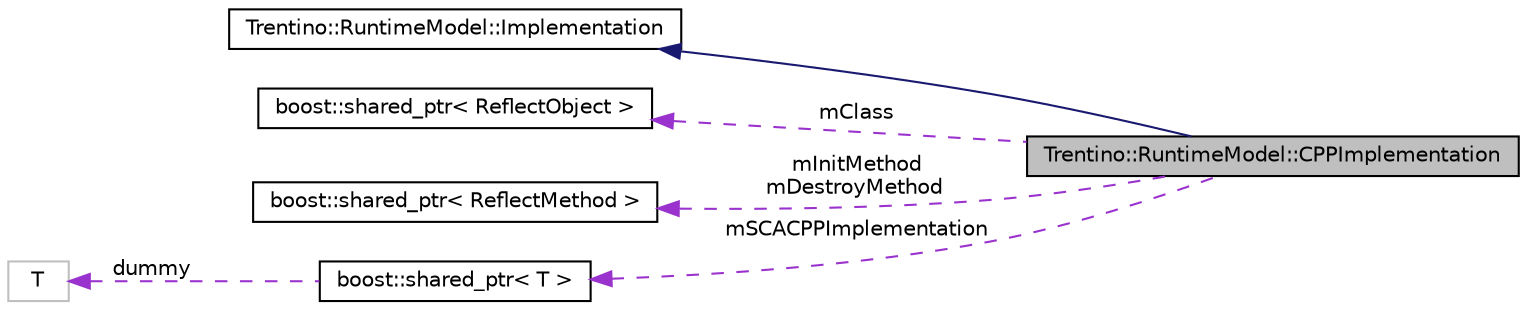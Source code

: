 digraph G
{
  edge [fontname="Helvetica",fontsize="10",labelfontname="Helvetica",labelfontsize="10"];
  node [fontname="Helvetica",fontsize="10",shape=record];
  rankdir="LR";
  Node1 [label="Trentino::RuntimeModel::CPPImplementation",height=0.2,width=0.4,color="black", fillcolor="grey75", style="filled" fontcolor="black"];
  Node2 -> Node1 [dir="back",color="midnightblue",fontsize="10",style="solid",fontname="Helvetica"];
  Node2 [label="Trentino::RuntimeModel::Implementation",height=0.2,width=0.4,color="black", fillcolor="white", style="filled",URL="$class_trentino_1_1_runtime_model_1_1_implementation.html",tooltip="Base class for the different implementations of a component."];
  Node3 -> Node1 [dir="back",color="darkorchid3",fontsize="10",style="dashed",label=" mClass" ,fontname="Helvetica"];
  Node3 [label="boost::shared_ptr\< ReflectObject \>",height=0.2,width=0.4,color="black", fillcolor="white", style="filled",URL="$classboost_1_1shared__ptr.html"];
  Node4 -> Node1 [dir="back",color="darkorchid3",fontsize="10",style="dashed",label=" mInitMethod\nmDestroyMethod" ,fontname="Helvetica"];
  Node4 [label="boost::shared_ptr\< ReflectMethod \>",height=0.2,width=0.4,color="black", fillcolor="white", style="filled",URL="$classboost_1_1shared__ptr.html"];
  Node5 -> Node1 [dir="back",color="darkorchid3",fontsize="10",style="dashed",label=" mSCACPPImplementation" ,fontname="Helvetica"];
  Node5 [label="boost::shared_ptr\< T \>",height=0.2,width=0.4,color="black", fillcolor="white", style="filled",URL="$classboost_1_1shared__ptr.html"];
  Node6 -> Node5 [dir="back",color="darkorchid3",fontsize="10",style="dashed",label=" dummy" ,fontname="Helvetica"];
  Node6 [label="T",height=0.2,width=0.4,color="grey75", fillcolor="white", style="filled"];
}
